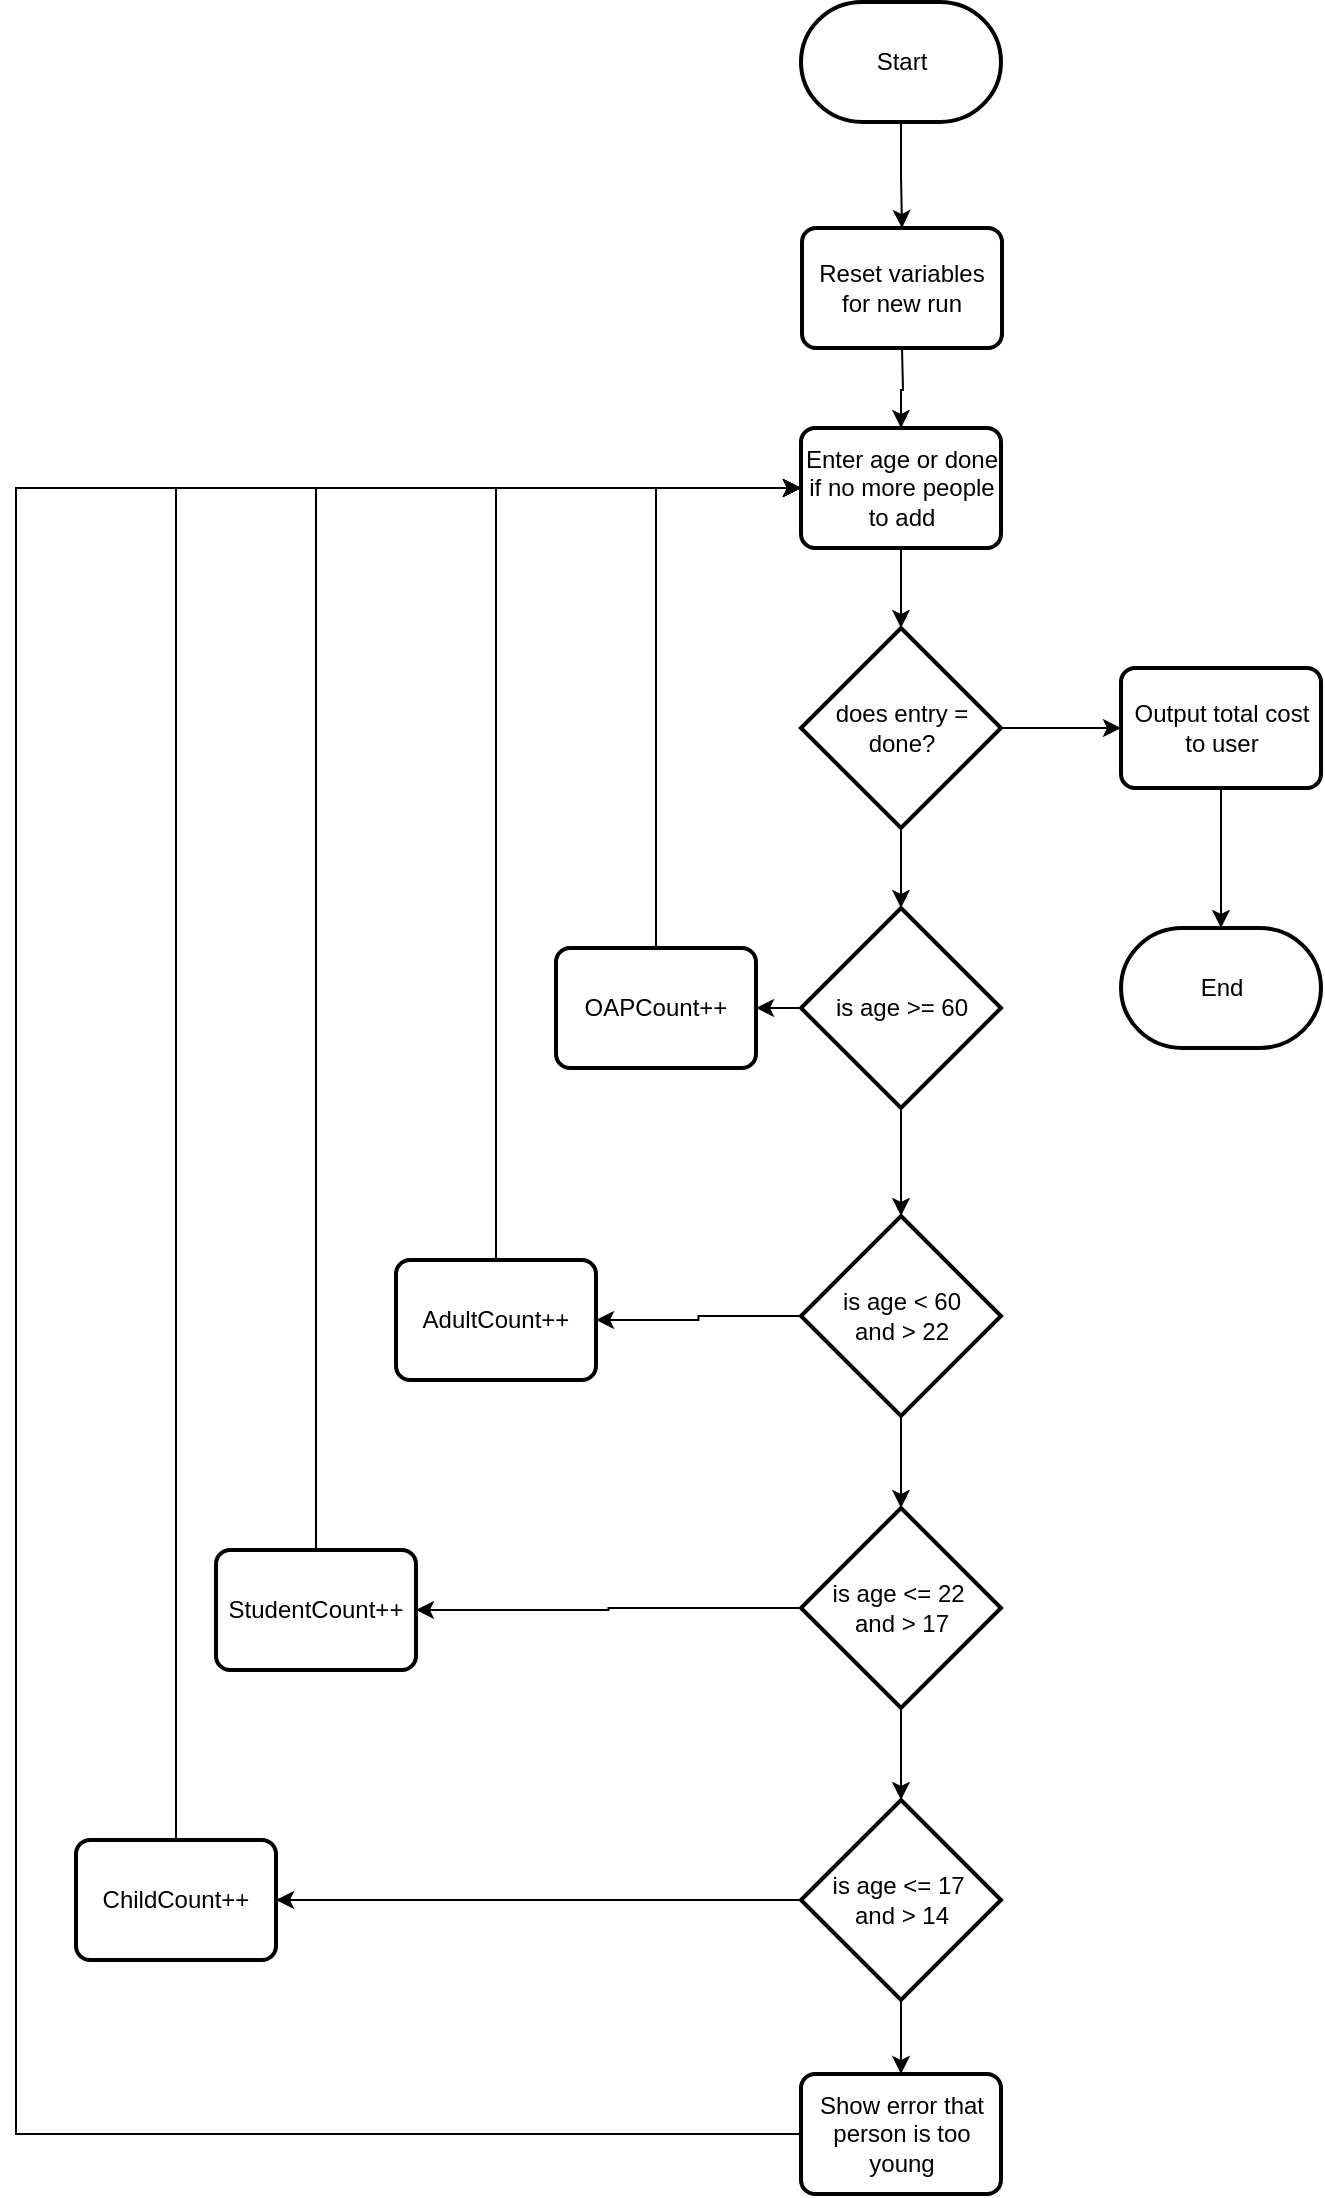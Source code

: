 <mxfile version="10.9.8" type="github"><diagram id="XadvavU-Q85sVoGdyeU0" name="Page-1"><mxGraphModel dx="786" dy="465" grid="1" gridSize="10" guides="1" tooltips="1" connect="1" arrows="1" fold="1" page="1" pageScale="1" pageWidth="827" pageHeight="1169" math="0" shadow="0"><root><mxCell id="0"/><mxCell id="1" parent="0"/><mxCell id="1pIifIO2fYvP6UbvN5S0-6" style="edgeStyle=orthogonalEdgeStyle;rounded=0;orthogonalLoop=1;jettySize=auto;html=1;exitX=0.5;exitY=1;exitDx=0;exitDy=0;exitPerimeter=0;" parent="1" target="1pIifIO2fYvP6UbvN5S0-2" edge="1"><mxGeometry relative="1" as="geometry"><mxPoint x="463" y="210" as="sourcePoint"/></mxGeometry></mxCell><mxCell id="tt2OVgVFHt3F54EHAyi4-3" style="edgeStyle=orthogonalEdgeStyle;rounded=0;orthogonalLoop=1;jettySize=auto;html=1;exitX=0.5;exitY=1;exitDx=0;exitDy=0;exitPerimeter=0;" edge="1" parent="1" source="1pIifIO2fYvP6UbvN5S0-1" target="tt2OVgVFHt3F54EHAyi4-2"><mxGeometry relative="1" as="geometry"/></mxCell><mxCell id="1pIifIO2fYvP6UbvN5S0-1" value="Start" style="strokeWidth=2;html=1;shape=mxgraph.flowchart.terminator;whiteSpace=wrap;" parent="1" vertex="1"><mxGeometry x="412.5" y="37" width="100" height="60" as="geometry"/></mxCell><mxCell id="1pIifIO2fYvP6UbvN5S0-7" style="edgeStyle=orthogonalEdgeStyle;rounded=0;orthogonalLoop=1;jettySize=auto;html=1;exitX=0.5;exitY=1;exitDx=0;exitDy=0;entryX=0.5;entryY=0;entryDx=0;entryDy=0;entryPerimeter=0;" parent="1" source="1pIifIO2fYvP6UbvN5S0-2" target="1pIifIO2fYvP6UbvN5S0-3" edge="1"><mxGeometry relative="1" as="geometry"/></mxCell><mxCell id="1pIifIO2fYvP6UbvN5S0-2" value="Enter age or done if no more people to add" style="rounded=1;whiteSpace=wrap;html=1;absoluteArcSize=1;arcSize=14;strokeWidth=2;" parent="1" vertex="1"><mxGeometry x="412.5" y="250" width="100" height="60" as="geometry"/></mxCell><mxCell id="1pIifIO2fYvP6UbvN5S0-8" style="edgeStyle=orthogonalEdgeStyle;rounded=0;orthogonalLoop=1;jettySize=auto;html=1;exitX=1;exitY=0.5;exitDx=0;exitDy=0;exitPerimeter=0;entryX=0;entryY=0.5;entryDx=0;entryDy=0;" parent="1" source="1pIifIO2fYvP6UbvN5S0-3" target="1pIifIO2fYvP6UbvN5S0-4" edge="1"><mxGeometry relative="1" as="geometry"/></mxCell><mxCell id="1pIifIO2fYvP6UbvN5S0-32" style="edgeStyle=orthogonalEdgeStyle;rounded=0;orthogonalLoop=1;jettySize=auto;html=1;exitX=0.5;exitY=1;exitDx=0;exitDy=0;exitPerimeter=0;entryX=0.5;entryY=0;entryDx=0;entryDy=0;entryPerimeter=0;" parent="1" source="1pIifIO2fYvP6UbvN5S0-3" target="1pIifIO2fYvP6UbvN5S0-10" edge="1"><mxGeometry relative="1" as="geometry"/></mxCell><mxCell id="1pIifIO2fYvP6UbvN5S0-3" value="does entry = done?" style="strokeWidth=2;html=1;shape=mxgraph.flowchart.decision;whiteSpace=wrap;" parent="1" vertex="1"><mxGeometry x="412.5" y="350" width="100" height="100" as="geometry"/></mxCell><mxCell id="1pIifIO2fYvP6UbvN5S0-9" style="edgeStyle=orthogonalEdgeStyle;rounded=0;orthogonalLoop=1;jettySize=auto;html=1;exitX=0.5;exitY=1;exitDx=0;exitDy=0;entryX=0.5;entryY=0;entryDx=0;entryDy=0;entryPerimeter=0;" parent="1" source="1pIifIO2fYvP6UbvN5S0-4" target="1pIifIO2fYvP6UbvN5S0-5" edge="1"><mxGeometry relative="1" as="geometry"/></mxCell><mxCell id="1pIifIO2fYvP6UbvN5S0-4" value="Output total cost to user" style="rounded=1;whiteSpace=wrap;html=1;absoluteArcSize=1;arcSize=14;strokeWidth=2;" parent="1" vertex="1"><mxGeometry x="572.5" y="370" width="100" height="60" as="geometry"/></mxCell><mxCell id="1pIifIO2fYvP6UbvN5S0-5" value="End" style="strokeWidth=2;html=1;shape=mxgraph.flowchart.terminator;whiteSpace=wrap;" parent="1" vertex="1"><mxGeometry x="572.5" y="500" width="100" height="60" as="geometry"/></mxCell><mxCell id="1pIifIO2fYvP6UbvN5S0-21" style="edgeStyle=orthogonalEdgeStyle;rounded=0;orthogonalLoop=1;jettySize=auto;html=1;exitX=0;exitY=0.5;exitDx=0;exitDy=0;exitPerimeter=0;entryX=1;entryY=0.5;entryDx=0;entryDy=0;" parent="1" source="1pIifIO2fYvP6UbvN5S0-10" target="1pIifIO2fYvP6UbvN5S0-14" edge="1"><mxGeometry relative="1" as="geometry"/></mxCell><mxCell id="1pIifIO2fYvP6UbvN5S0-33" style="edgeStyle=orthogonalEdgeStyle;rounded=0;orthogonalLoop=1;jettySize=auto;html=1;exitX=0.5;exitY=1;exitDx=0;exitDy=0;exitPerimeter=0;entryX=0.5;entryY=0;entryDx=0;entryDy=0;entryPerimeter=0;" parent="1" source="1pIifIO2fYvP6UbvN5S0-10" target="1pIifIO2fYvP6UbvN5S0-11" edge="1"><mxGeometry relative="1" as="geometry"/></mxCell><mxCell id="1pIifIO2fYvP6UbvN5S0-10" value="is age &amp;gt;= 60" style="strokeWidth=2;html=1;shape=mxgraph.flowchart.decision;whiteSpace=wrap;" parent="1" vertex="1"><mxGeometry x="412.5" y="490" width="100" height="100" as="geometry"/></mxCell><mxCell id="1pIifIO2fYvP6UbvN5S0-22" style="edgeStyle=orthogonalEdgeStyle;rounded=0;orthogonalLoop=1;jettySize=auto;html=1;exitX=0;exitY=0.5;exitDx=0;exitDy=0;exitPerimeter=0;entryX=1;entryY=0.5;entryDx=0;entryDy=0;" parent="1" source="1pIifIO2fYvP6UbvN5S0-11" target="1pIifIO2fYvP6UbvN5S0-15" edge="1"><mxGeometry relative="1" as="geometry"/></mxCell><mxCell id="1pIifIO2fYvP6UbvN5S0-34" style="edgeStyle=orthogonalEdgeStyle;rounded=0;orthogonalLoop=1;jettySize=auto;html=1;exitX=0.5;exitY=1;exitDx=0;exitDy=0;exitPerimeter=0;" parent="1" source="1pIifIO2fYvP6UbvN5S0-11" target="1pIifIO2fYvP6UbvN5S0-12" edge="1"><mxGeometry relative="1" as="geometry"/></mxCell><mxCell id="1pIifIO2fYvP6UbvN5S0-11" value="is age &amp;lt; 60 &lt;br&gt;and &amp;gt; 22" style="strokeWidth=2;html=1;shape=mxgraph.flowchart.decision;whiteSpace=wrap;" parent="1" vertex="1"><mxGeometry x="412.5" y="644" width="100" height="100" as="geometry"/></mxCell><mxCell id="1pIifIO2fYvP6UbvN5S0-23" style="edgeStyle=orthogonalEdgeStyle;rounded=0;orthogonalLoop=1;jettySize=auto;html=1;exitX=0;exitY=0.5;exitDx=0;exitDy=0;exitPerimeter=0;entryX=1;entryY=0.5;entryDx=0;entryDy=0;" parent="1" source="1pIifIO2fYvP6UbvN5S0-12" target="1pIifIO2fYvP6UbvN5S0-16" edge="1"><mxGeometry relative="1" as="geometry"/></mxCell><mxCell id="1pIifIO2fYvP6UbvN5S0-35" style="edgeStyle=orthogonalEdgeStyle;rounded=0;orthogonalLoop=1;jettySize=auto;html=1;exitX=0.5;exitY=1;exitDx=0;exitDy=0;exitPerimeter=0;" parent="1" source="1pIifIO2fYvP6UbvN5S0-12" target="1pIifIO2fYvP6UbvN5S0-13" edge="1"><mxGeometry relative="1" as="geometry"/></mxCell><mxCell id="1pIifIO2fYvP6UbvN5S0-12" value="is age &amp;lt;= 22&amp;nbsp;&lt;br&gt;and &amp;gt; 17" style="strokeWidth=2;html=1;shape=mxgraph.flowchart.decision;whiteSpace=wrap;" parent="1" vertex="1"><mxGeometry x="412.5" y="790" width="100" height="100" as="geometry"/></mxCell><mxCell id="1pIifIO2fYvP6UbvN5S0-24" style="edgeStyle=orthogonalEdgeStyle;rounded=0;orthogonalLoop=1;jettySize=auto;html=1;exitX=0;exitY=0.5;exitDx=0;exitDy=0;exitPerimeter=0;entryX=1;entryY=0.5;entryDx=0;entryDy=0;" parent="1" source="1pIifIO2fYvP6UbvN5S0-13" target="1pIifIO2fYvP6UbvN5S0-17" edge="1"><mxGeometry relative="1" as="geometry"/></mxCell><mxCell id="1pIifIO2fYvP6UbvN5S0-37" style="edgeStyle=orthogonalEdgeStyle;rounded=0;orthogonalLoop=1;jettySize=auto;html=1;exitX=0.5;exitY=1;exitDx=0;exitDy=0;exitPerimeter=0;entryX=0.5;entryY=0;entryDx=0;entryDy=0;" parent="1" source="1pIifIO2fYvP6UbvN5S0-13" target="1pIifIO2fYvP6UbvN5S0-36" edge="1"><mxGeometry relative="1" as="geometry"/></mxCell><mxCell id="1pIifIO2fYvP6UbvN5S0-13" value="is age &amp;lt;= 17&amp;nbsp;&lt;br&gt;and &amp;gt; 14" style="strokeWidth=2;html=1;shape=mxgraph.flowchart.decision;whiteSpace=wrap;" parent="1" vertex="1"><mxGeometry x="412.5" y="936" width="100" height="100" as="geometry"/></mxCell><mxCell id="1pIifIO2fYvP6UbvN5S0-25" style="edgeStyle=orthogonalEdgeStyle;rounded=0;orthogonalLoop=1;jettySize=auto;html=1;exitX=0.5;exitY=0;exitDx=0;exitDy=0;entryX=0;entryY=0.5;entryDx=0;entryDy=0;" parent="1" source="1pIifIO2fYvP6UbvN5S0-14" target="1pIifIO2fYvP6UbvN5S0-2" edge="1"><mxGeometry relative="1" as="geometry"/></mxCell><mxCell id="1pIifIO2fYvP6UbvN5S0-14" value="OAPCount++" style="rounded=1;whiteSpace=wrap;html=1;absoluteArcSize=1;arcSize=14;strokeWidth=2;" parent="1" vertex="1"><mxGeometry x="290" y="510" width="100" height="60" as="geometry"/></mxCell><mxCell id="1pIifIO2fYvP6UbvN5S0-27" style="edgeStyle=orthogonalEdgeStyle;rounded=0;orthogonalLoop=1;jettySize=auto;html=1;exitX=0.5;exitY=0;exitDx=0;exitDy=0;entryX=0;entryY=0.5;entryDx=0;entryDy=0;" parent="1" source="1pIifIO2fYvP6UbvN5S0-15" target="1pIifIO2fYvP6UbvN5S0-2" edge="1"><mxGeometry relative="1" as="geometry"/></mxCell><mxCell id="1pIifIO2fYvP6UbvN5S0-15" value="AdultCount++" style="rounded=1;whiteSpace=wrap;html=1;absoluteArcSize=1;arcSize=14;strokeWidth=2;" parent="1" vertex="1"><mxGeometry x="210" y="666" width="100" height="60" as="geometry"/></mxCell><mxCell id="1pIifIO2fYvP6UbvN5S0-29" style="edgeStyle=orthogonalEdgeStyle;rounded=0;orthogonalLoop=1;jettySize=auto;html=1;exitX=0.5;exitY=0;exitDx=0;exitDy=0;entryX=0;entryY=0.5;entryDx=0;entryDy=0;" parent="1" source="1pIifIO2fYvP6UbvN5S0-16" target="1pIifIO2fYvP6UbvN5S0-2" edge="1"><mxGeometry relative="1" as="geometry"/></mxCell><mxCell id="1pIifIO2fYvP6UbvN5S0-16" value="StudentCount++" style="rounded=1;whiteSpace=wrap;html=1;absoluteArcSize=1;arcSize=14;strokeWidth=2;" parent="1" vertex="1"><mxGeometry x="120" y="811" width="100" height="60" as="geometry"/></mxCell><mxCell id="1pIifIO2fYvP6UbvN5S0-31" style="edgeStyle=orthogonalEdgeStyle;rounded=0;orthogonalLoop=1;jettySize=auto;html=1;exitX=0.5;exitY=0;exitDx=0;exitDy=0;entryX=0;entryY=0.5;entryDx=0;entryDy=0;" parent="1" source="1pIifIO2fYvP6UbvN5S0-17" target="1pIifIO2fYvP6UbvN5S0-2" edge="1"><mxGeometry relative="1" as="geometry"/></mxCell><mxCell id="1pIifIO2fYvP6UbvN5S0-17" value="ChildCount++" style="rounded=1;whiteSpace=wrap;html=1;absoluteArcSize=1;arcSize=14;strokeWidth=2;" parent="1" vertex="1"><mxGeometry x="50" y="956" width="100" height="60" as="geometry"/></mxCell><mxCell id="1pIifIO2fYvP6UbvN5S0-38" style="edgeStyle=orthogonalEdgeStyle;rounded=0;orthogonalLoop=1;jettySize=auto;html=1;exitX=0;exitY=0.5;exitDx=0;exitDy=0;entryX=0;entryY=0.5;entryDx=0;entryDy=0;" parent="1" source="1pIifIO2fYvP6UbvN5S0-36" target="1pIifIO2fYvP6UbvN5S0-2" edge="1"><mxGeometry relative="1" as="geometry"><Array as="points"><mxPoint x="20" y="1103"/><mxPoint x="20" y="280"/></Array></mxGeometry></mxCell><mxCell id="1pIifIO2fYvP6UbvN5S0-36" value="Show error that person is too young" style="rounded=1;whiteSpace=wrap;html=1;absoluteArcSize=1;arcSize=14;strokeWidth=2;" parent="1" vertex="1"><mxGeometry x="412.5" y="1073" width="100" height="60" as="geometry"/></mxCell><mxCell id="tt2OVgVFHt3F54EHAyi4-2" value="Reset variables for new run" style="rounded=1;whiteSpace=wrap;html=1;absoluteArcSize=1;arcSize=14;strokeWidth=2;" vertex="1" parent="1"><mxGeometry x="413" y="150" width="100" height="60" as="geometry"/></mxCell></root></mxGraphModel></diagram></mxfile>